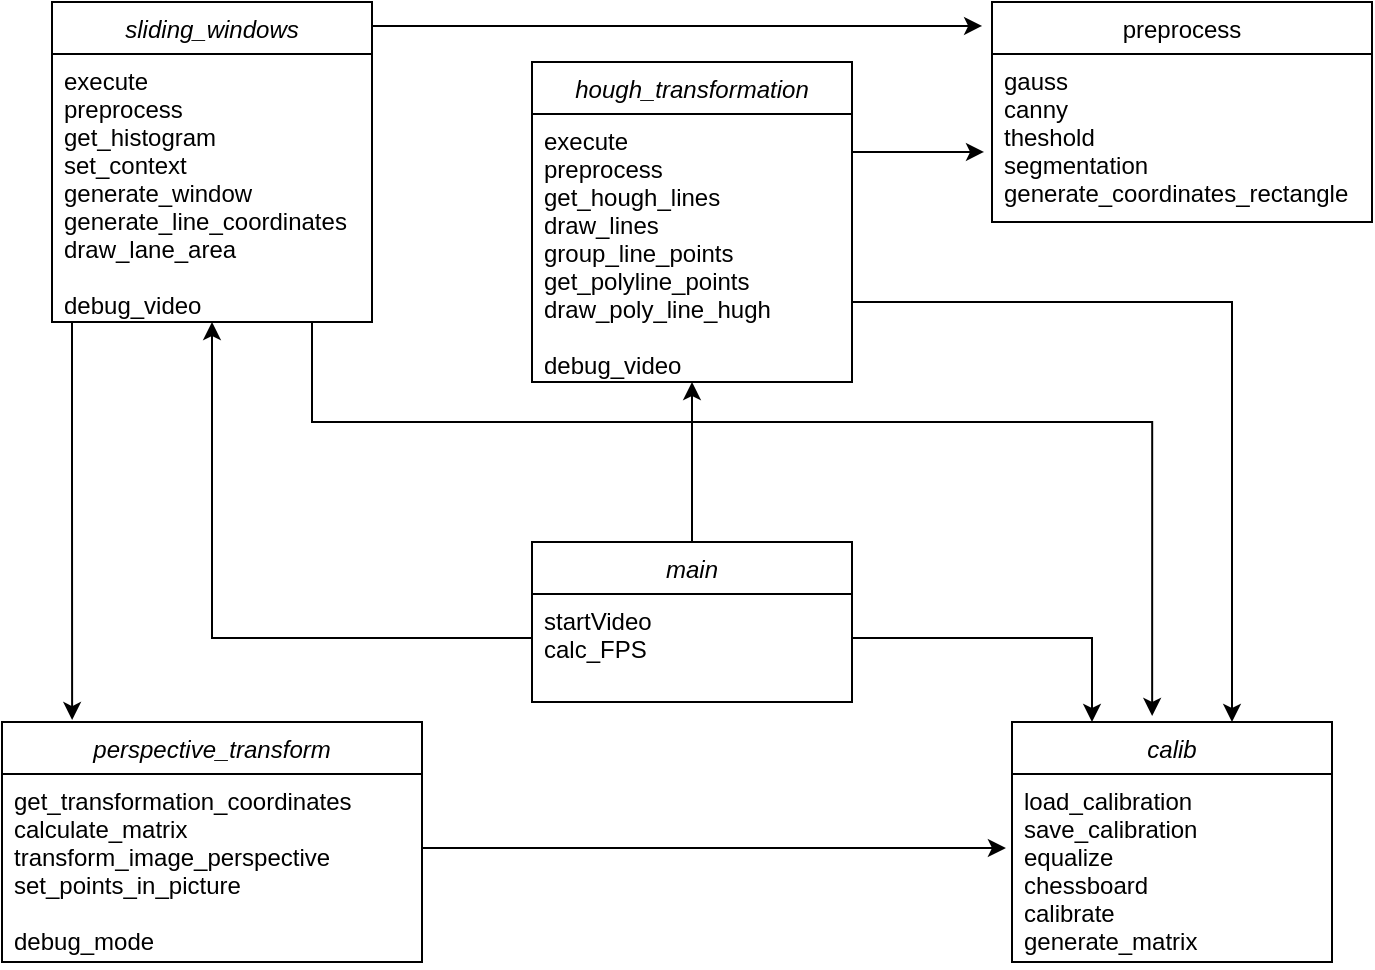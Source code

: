 <mxfile version="20.6.0" type="device"><diagram id="C5RBs43oDa-KdzZeNtuy" name="Page-1"><mxGraphModel dx="1422" dy="802" grid="1" gridSize="10" guides="1" tooltips="1" connect="1" arrows="1" fold="1" page="1" pageScale="1" pageWidth="827" pageHeight="1169" math="0" shadow="0"><root><mxCell id="WIyWlLk6GJQsqaUBKTNV-0"/><mxCell id="WIyWlLk6GJQsqaUBKTNV-1" parent="WIyWlLk6GJQsqaUBKTNV-0"/><mxCell id="JjOjC4MUIowFc0acWd9F-23" style="edgeStyle=orthogonalEdgeStyle;rounded=0;orthogonalLoop=1;jettySize=auto;html=1;entryX=0.5;entryY=1;entryDx=0;entryDy=0;" edge="1" parent="WIyWlLk6GJQsqaUBKTNV-1" source="zkfFHV4jXpPFQw0GAbJ--0" target="JjOjC4MUIowFc0acWd9F-2"><mxGeometry relative="1" as="geometry"/></mxCell><mxCell id="zkfFHV4jXpPFQw0GAbJ--0" value="main&#10;" style="swimlane;fontStyle=2;align=center;verticalAlign=top;childLayout=stackLayout;horizontal=1;startSize=26;horizontalStack=0;resizeParent=1;resizeLast=0;collapsible=1;marginBottom=0;rounded=0;shadow=0;strokeWidth=1;" parent="WIyWlLk6GJQsqaUBKTNV-1" vertex="1"><mxGeometry x="310" y="350" width="160" height="80" as="geometry"><mxRectangle x="230" y="140" width="160" height="26" as="alternateBounds"/></mxGeometry></mxCell><mxCell id="zkfFHV4jXpPFQw0GAbJ--1" value="startVideo&#10;calc_FPS" style="text;align=left;verticalAlign=top;spacingLeft=4;spacingRight=4;overflow=hidden;rotatable=0;points=[[0,0.5],[1,0.5]];portConstraint=eastwest;" parent="zkfFHV4jXpPFQw0GAbJ--0" vertex="1"><mxGeometry y="26" width="160" height="44" as="geometry"/></mxCell><mxCell id="zkfFHV4jXpPFQw0GAbJ--17" value="preprocess&#10;" style="swimlane;fontStyle=0;align=center;verticalAlign=top;childLayout=stackLayout;horizontal=1;startSize=26;horizontalStack=0;resizeParent=1;resizeLast=0;collapsible=1;marginBottom=0;rounded=0;shadow=0;strokeWidth=1;" parent="WIyWlLk6GJQsqaUBKTNV-1" vertex="1"><mxGeometry x="540" y="80" width="190" height="110" as="geometry"><mxRectangle x="550" y="140" width="160" height="26" as="alternateBounds"/></mxGeometry></mxCell><mxCell id="zkfFHV4jXpPFQw0GAbJ--18" value="gauss&#10;canny&#10;theshold&#10;segmentation&#10;generate_coordinates_rectangle" style="text;align=left;verticalAlign=top;spacingLeft=4;spacingRight=4;overflow=hidden;rotatable=0;points=[[0,0.5],[1,0.5]];portConstraint=eastwest;" parent="zkfFHV4jXpPFQw0GAbJ--17" vertex="1"><mxGeometry y="26" width="190" height="84" as="geometry"/></mxCell><mxCell id="JjOjC4MUIowFc0acWd9F-2" value="hough_transformation" style="swimlane;fontStyle=2;align=center;verticalAlign=top;childLayout=stackLayout;horizontal=1;startSize=26;horizontalStack=0;resizeParent=1;resizeLast=0;collapsible=1;marginBottom=0;rounded=0;shadow=0;strokeWidth=1;" vertex="1" parent="WIyWlLk6GJQsqaUBKTNV-1"><mxGeometry x="310" y="110" width="160" height="160" as="geometry"><mxRectangle x="230" y="140" width="160" height="26" as="alternateBounds"/></mxGeometry></mxCell><mxCell id="JjOjC4MUIowFc0acWd9F-3" value="execute&#10;preprocess&#10;get_hough_lines&#10;draw_lines&#10;group_line_points&#10;get_polyline_points&#10;draw_poly_line_hugh&#10;&#10;debug_video" style="text;align=left;verticalAlign=top;spacingLeft=4;spacingRight=4;overflow=hidden;rotatable=0;points=[[0,0.5],[1,0.5]];portConstraint=eastwest;" vertex="1" parent="JjOjC4MUIowFc0acWd9F-2"><mxGeometry y="26" width="160" height="134" as="geometry"/></mxCell><mxCell id="JjOjC4MUIowFc0acWd9F-49" style="edgeStyle=orthogonalEdgeStyle;rounded=0;orthogonalLoop=1;jettySize=auto;html=1;entryX=-0.026;entryY=0.109;entryDx=0;entryDy=0;entryPerimeter=0;" edge="1" parent="WIyWlLk6GJQsqaUBKTNV-1" source="JjOjC4MUIowFc0acWd9F-7" target="zkfFHV4jXpPFQw0GAbJ--17"><mxGeometry relative="1" as="geometry"><Array as="points"><mxPoint x="370" y="92"/><mxPoint x="370" y="92"/></Array></mxGeometry></mxCell><mxCell id="JjOjC4MUIowFc0acWd9F-7" value="sliding_windows&#10;" style="swimlane;fontStyle=2;align=center;verticalAlign=top;childLayout=stackLayout;horizontal=1;startSize=26;horizontalStack=0;resizeParent=1;resizeLast=0;collapsible=1;marginBottom=0;rounded=0;shadow=0;strokeWidth=1;" vertex="1" parent="WIyWlLk6GJQsqaUBKTNV-1"><mxGeometry x="70" y="80" width="160" height="160" as="geometry"><mxRectangle x="230" y="140" width="160" height="26" as="alternateBounds"/></mxGeometry></mxCell><mxCell id="JjOjC4MUIowFc0acWd9F-8" value="execute&#10;preprocess&#10;get_histogram&#10;set_context&#10;generate_window&#10;generate_line_coordinates&#10;draw_lane_area&#10;&#10;debug_video" style="text;align=left;verticalAlign=top;spacingLeft=4;spacingRight=4;overflow=hidden;rotatable=0;points=[[0,0.5],[1,0.5]];portConstraint=eastwest;" vertex="1" parent="JjOjC4MUIowFc0acWd9F-7"><mxGeometry y="26" width="160" height="134" as="geometry"/></mxCell><mxCell id="JjOjC4MUIowFc0acWd9F-12" value="calib&#10;" style="swimlane;fontStyle=2;align=center;verticalAlign=top;childLayout=stackLayout;horizontal=1;startSize=26;horizontalStack=0;resizeParent=1;resizeLast=0;collapsible=1;marginBottom=0;rounded=0;shadow=0;strokeWidth=1;" vertex="1" parent="WIyWlLk6GJQsqaUBKTNV-1"><mxGeometry x="550" y="440" width="160" height="120" as="geometry"><mxRectangle x="230" y="140" width="160" height="26" as="alternateBounds"/></mxGeometry></mxCell><mxCell id="JjOjC4MUIowFc0acWd9F-13" value="load_calibration&#10;save_calibration&#10;equalize&#10;chessboard&#10;calibrate&#10;generate_matrix" style="text;align=left;verticalAlign=top;spacingLeft=4;spacingRight=4;overflow=hidden;rotatable=0;points=[[0,0.5],[1,0.5]];portConstraint=eastwest;" vertex="1" parent="JjOjC4MUIowFc0acWd9F-12"><mxGeometry y="26" width="160" height="94" as="geometry"/></mxCell><mxCell id="JjOjC4MUIowFc0acWd9F-17" value="perspective_transform" style="swimlane;fontStyle=2;align=center;verticalAlign=top;childLayout=stackLayout;horizontal=1;startSize=26;horizontalStack=0;resizeParent=1;resizeLast=0;collapsible=1;marginBottom=0;rounded=0;shadow=0;strokeWidth=1;" vertex="1" parent="WIyWlLk6GJQsqaUBKTNV-1"><mxGeometry x="45" y="440" width="210" height="120" as="geometry"><mxRectangle x="230" y="140" width="160" height="26" as="alternateBounds"/></mxGeometry></mxCell><mxCell id="JjOjC4MUIowFc0acWd9F-18" value="get_transformation_coordinates&#10;calculate_matrix&#10;transform_image_perspective&#10;set_points_in_picture&#10;&#10;debug_mode" style="text;align=left;verticalAlign=top;spacingLeft=4;spacingRight=4;overflow=hidden;rotatable=0;points=[[0,0.5],[1,0.5]];portConstraint=eastwest;" vertex="1" parent="JjOjC4MUIowFc0acWd9F-17"><mxGeometry y="26" width="210" height="94" as="geometry"/></mxCell><mxCell id="JjOjC4MUIowFc0acWd9F-32" style="edgeStyle=orthogonalEdgeStyle;rounded=0;orthogonalLoop=1;jettySize=auto;html=1;entryX=0.5;entryY=1;entryDx=0;entryDy=0;" edge="1" parent="WIyWlLk6GJQsqaUBKTNV-1" source="zkfFHV4jXpPFQw0GAbJ--1" target="JjOjC4MUIowFc0acWd9F-7"><mxGeometry relative="1" as="geometry"/></mxCell><mxCell id="JjOjC4MUIowFc0acWd9F-37" style="edgeStyle=orthogonalEdgeStyle;rounded=0;orthogonalLoop=1;jettySize=auto;html=1;entryX=-0.019;entryY=0.394;entryDx=0;entryDy=0;entryPerimeter=0;" edge="1" parent="WIyWlLk6GJQsqaUBKTNV-1" source="JjOjC4MUIowFc0acWd9F-18" target="JjOjC4MUIowFc0acWd9F-13"><mxGeometry relative="1" as="geometry"><Array as="points"><mxPoint x="370" y="503"/><mxPoint x="370" y="503"/></Array></mxGeometry></mxCell><mxCell id="JjOjC4MUIowFc0acWd9F-41" style="edgeStyle=orthogonalEdgeStyle;rounded=0;orthogonalLoop=1;jettySize=auto;html=1;" edge="1" parent="WIyWlLk6GJQsqaUBKTNV-1" source="JjOjC4MUIowFc0acWd9F-3" target="JjOjC4MUIowFc0acWd9F-12"><mxGeometry relative="1" as="geometry"><Array as="points"><mxPoint x="660" y="230"/></Array></mxGeometry></mxCell><mxCell id="JjOjC4MUIowFc0acWd9F-42" style="edgeStyle=orthogonalEdgeStyle;rounded=0;orthogonalLoop=1;jettySize=auto;html=1;entryX=0.25;entryY=0;entryDx=0;entryDy=0;" edge="1" parent="WIyWlLk6GJQsqaUBKTNV-1" source="zkfFHV4jXpPFQw0GAbJ--1" target="JjOjC4MUIowFc0acWd9F-12"><mxGeometry relative="1" as="geometry"/></mxCell><mxCell id="JjOjC4MUIowFc0acWd9F-54" style="edgeStyle=orthogonalEdgeStyle;rounded=0;orthogonalLoop=1;jettySize=auto;html=1;entryX=0.167;entryY=-0.008;entryDx=0;entryDy=0;entryPerimeter=0;" edge="1" parent="WIyWlLk6GJQsqaUBKTNV-1" source="JjOjC4MUIowFc0acWd9F-8" target="JjOjC4MUIowFc0acWd9F-17"><mxGeometry relative="1" as="geometry"><Array as="points"><mxPoint x="80" y="310"/><mxPoint x="80" y="310"/></Array></mxGeometry></mxCell><mxCell id="JjOjC4MUIowFc0acWd9F-56" style="edgeStyle=orthogonalEdgeStyle;rounded=0;orthogonalLoop=1;jettySize=auto;html=1;entryX=0.438;entryY=-0.025;entryDx=0;entryDy=0;entryPerimeter=0;" edge="1" parent="WIyWlLk6GJQsqaUBKTNV-1" source="JjOjC4MUIowFc0acWd9F-8" target="JjOjC4MUIowFc0acWd9F-12"><mxGeometry relative="1" as="geometry"><Array as="points"><mxPoint x="200" y="290"/><mxPoint x="620" y="290"/></Array></mxGeometry></mxCell><mxCell id="JjOjC4MUIowFc0acWd9F-57" style="edgeStyle=orthogonalEdgeStyle;rounded=0;orthogonalLoop=1;jettySize=auto;html=1;entryX=-0.021;entryY=0.583;entryDx=0;entryDy=0;entryPerimeter=0;" edge="1" parent="WIyWlLk6GJQsqaUBKTNV-1" source="JjOjC4MUIowFc0acWd9F-3" target="zkfFHV4jXpPFQw0GAbJ--18"><mxGeometry relative="1" as="geometry"><Array as="points"><mxPoint x="480" y="155"/><mxPoint x="480" y="155"/></Array></mxGeometry></mxCell></root></mxGraphModel></diagram></mxfile>